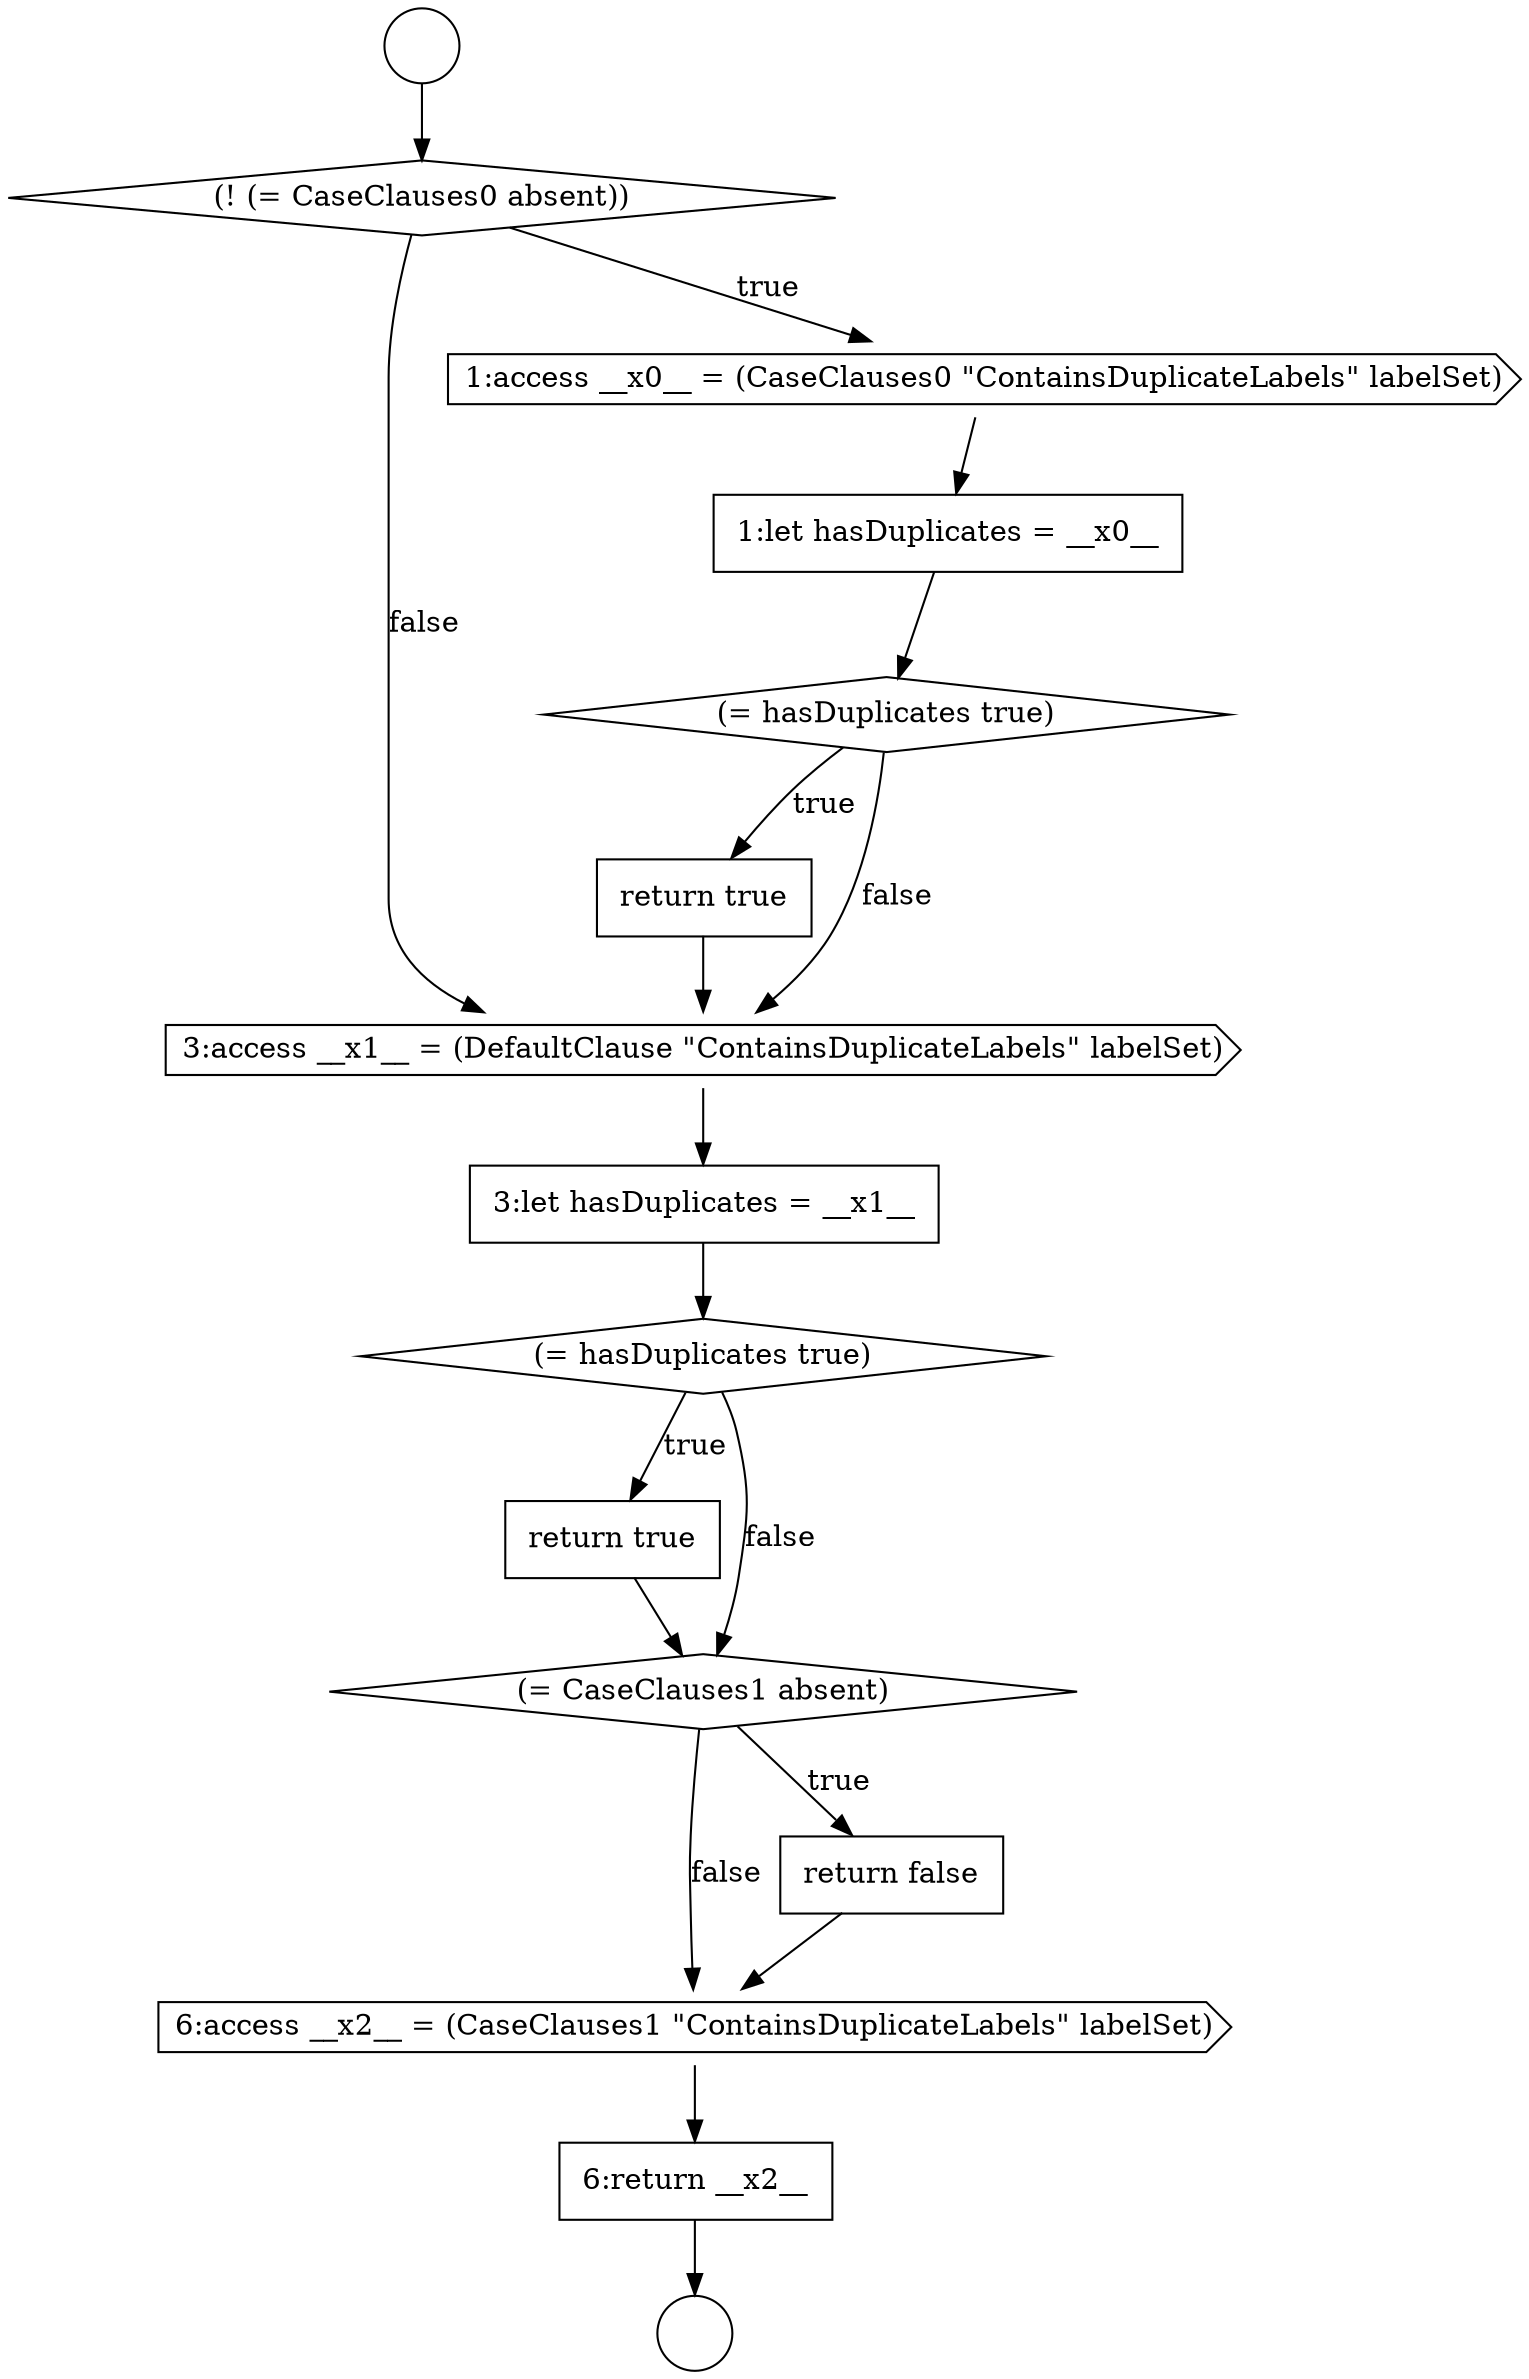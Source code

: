 digraph {
  node7253 [shape=none, margin=0, label=<<font color="black">
    <table border="0" cellborder="1" cellspacing="0" cellpadding="10">
      <tr><td align="left">return true</td></tr>
    </table>
  </font>> color="black" fillcolor="white" style=filled]
  node7254 [shape=cds, label=<<font color="black">3:access __x1__ = (DefaultClause &quot;ContainsDuplicateLabels&quot; labelSet)</font>> color="black" fillcolor="white" style=filled]
  node7249 [shape=diamond, label=<<font color="black">(! (= CaseClauses0 absent))</font>> color="black" fillcolor="white" style=filled]
  node7261 [shape=none, margin=0, label=<<font color="black">
    <table border="0" cellborder="1" cellspacing="0" cellpadding="10">
      <tr><td align="left">6:return __x2__</td></tr>
    </table>
  </font>> color="black" fillcolor="white" style=filled]
  node7257 [shape=none, margin=0, label=<<font color="black">
    <table border="0" cellborder="1" cellspacing="0" cellpadding="10">
      <tr><td align="left">return true</td></tr>
    </table>
  </font>> color="black" fillcolor="white" style=filled]
  node7255 [shape=none, margin=0, label=<<font color="black">
    <table border="0" cellborder="1" cellspacing="0" cellpadding="10">
      <tr><td align="left">3:let hasDuplicates = __x1__</td></tr>
    </table>
  </font>> color="black" fillcolor="white" style=filled]
  node7250 [shape=cds, label=<<font color="black">1:access __x0__ = (CaseClauses0 &quot;ContainsDuplicateLabels&quot; labelSet)</font>> color="black" fillcolor="white" style=filled]
  node7260 [shape=cds, label=<<font color="black">6:access __x2__ = (CaseClauses1 &quot;ContainsDuplicateLabels&quot; labelSet)</font>> color="black" fillcolor="white" style=filled]
  node7251 [shape=none, margin=0, label=<<font color="black">
    <table border="0" cellborder="1" cellspacing="0" cellpadding="10">
      <tr><td align="left">1:let hasDuplicates = __x0__</td></tr>
    </table>
  </font>> color="black" fillcolor="white" style=filled]
  node7256 [shape=diamond, label=<<font color="black">(= hasDuplicates true)</font>> color="black" fillcolor="white" style=filled]
  node7252 [shape=diamond, label=<<font color="black">(= hasDuplicates true)</font>> color="black" fillcolor="white" style=filled]
  node7258 [shape=diamond, label=<<font color="black">(= CaseClauses1 absent)</font>> color="black" fillcolor="white" style=filled]
  node7247 [shape=circle label=" " color="black" fillcolor="white" style=filled]
  node7259 [shape=none, margin=0, label=<<font color="black">
    <table border="0" cellborder="1" cellspacing="0" cellpadding="10">
      <tr><td align="left">return false</td></tr>
    </table>
  </font>> color="black" fillcolor="white" style=filled]
  node7248 [shape=circle label=" " color="black" fillcolor="white" style=filled]
  node7260 -> node7261 [ color="black"]
  node7253 -> node7254 [ color="black"]
  node7250 -> node7251 [ color="black"]
  node7252 -> node7253 [label=<<font color="black">true</font>> color="black"]
  node7252 -> node7254 [label=<<font color="black">false</font>> color="black"]
  node7254 -> node7255 [ color="black"]
  node7247 -> node7249 [ color="black"]
  node7261 -> node7248 [ color="black"]
  node7249 -> node7250 [label=<<font color="black">true</font>> color="black"]
  node7249 -> node7254 [label=<<font color="black">false</font>> color="black"]
  node7251 -> node7252 [ color="black"]
  node7258 -> node7259 [label=<<font color="black">true</font>> color="black"]
  node7258 -> node7260 [label=<<font color="black">false</font>> color="black"]
  node7259 -> node7260 [ color="black"]
  node7257 -> node7258 [ color="black"]
  node7256 -> node7257 [label=<<font color="black">true</font>> color="black"]
  node7256 -> node7258 [label=<<font color="black">false</font>> color="black"]
  node7255 -> node7256 [ color="black"]
}
